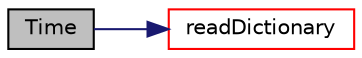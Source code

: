 digraph "Time"
{
 // LATEX_PDF_SIZE
  edge [fontname="Helvetica",fontsize="10",labelfontname="Helvetica",labelfontsize="10"];
  node [fontname="Helvetica",fontsize="10",shape=record];
  rankdir="LR";
  Node1 [label="Time",height=0.2,width=0.4,color="black", fillcolor="grey75", style="filled", fontcolor="black",tooltip=" "];
  Node1 -> Node2 [color="midnightblue",fontsize="10",style="solid",fontname="Helvetica"];
  Node2 [label="readDictionary",height=0.2,width=0.4,color="red", fillcolor="white", style="filled",URL="$classpFlow_1_1Time.html#a3ee94dd32f4df1490653290d2919dc52",tooltip=" "];
}
